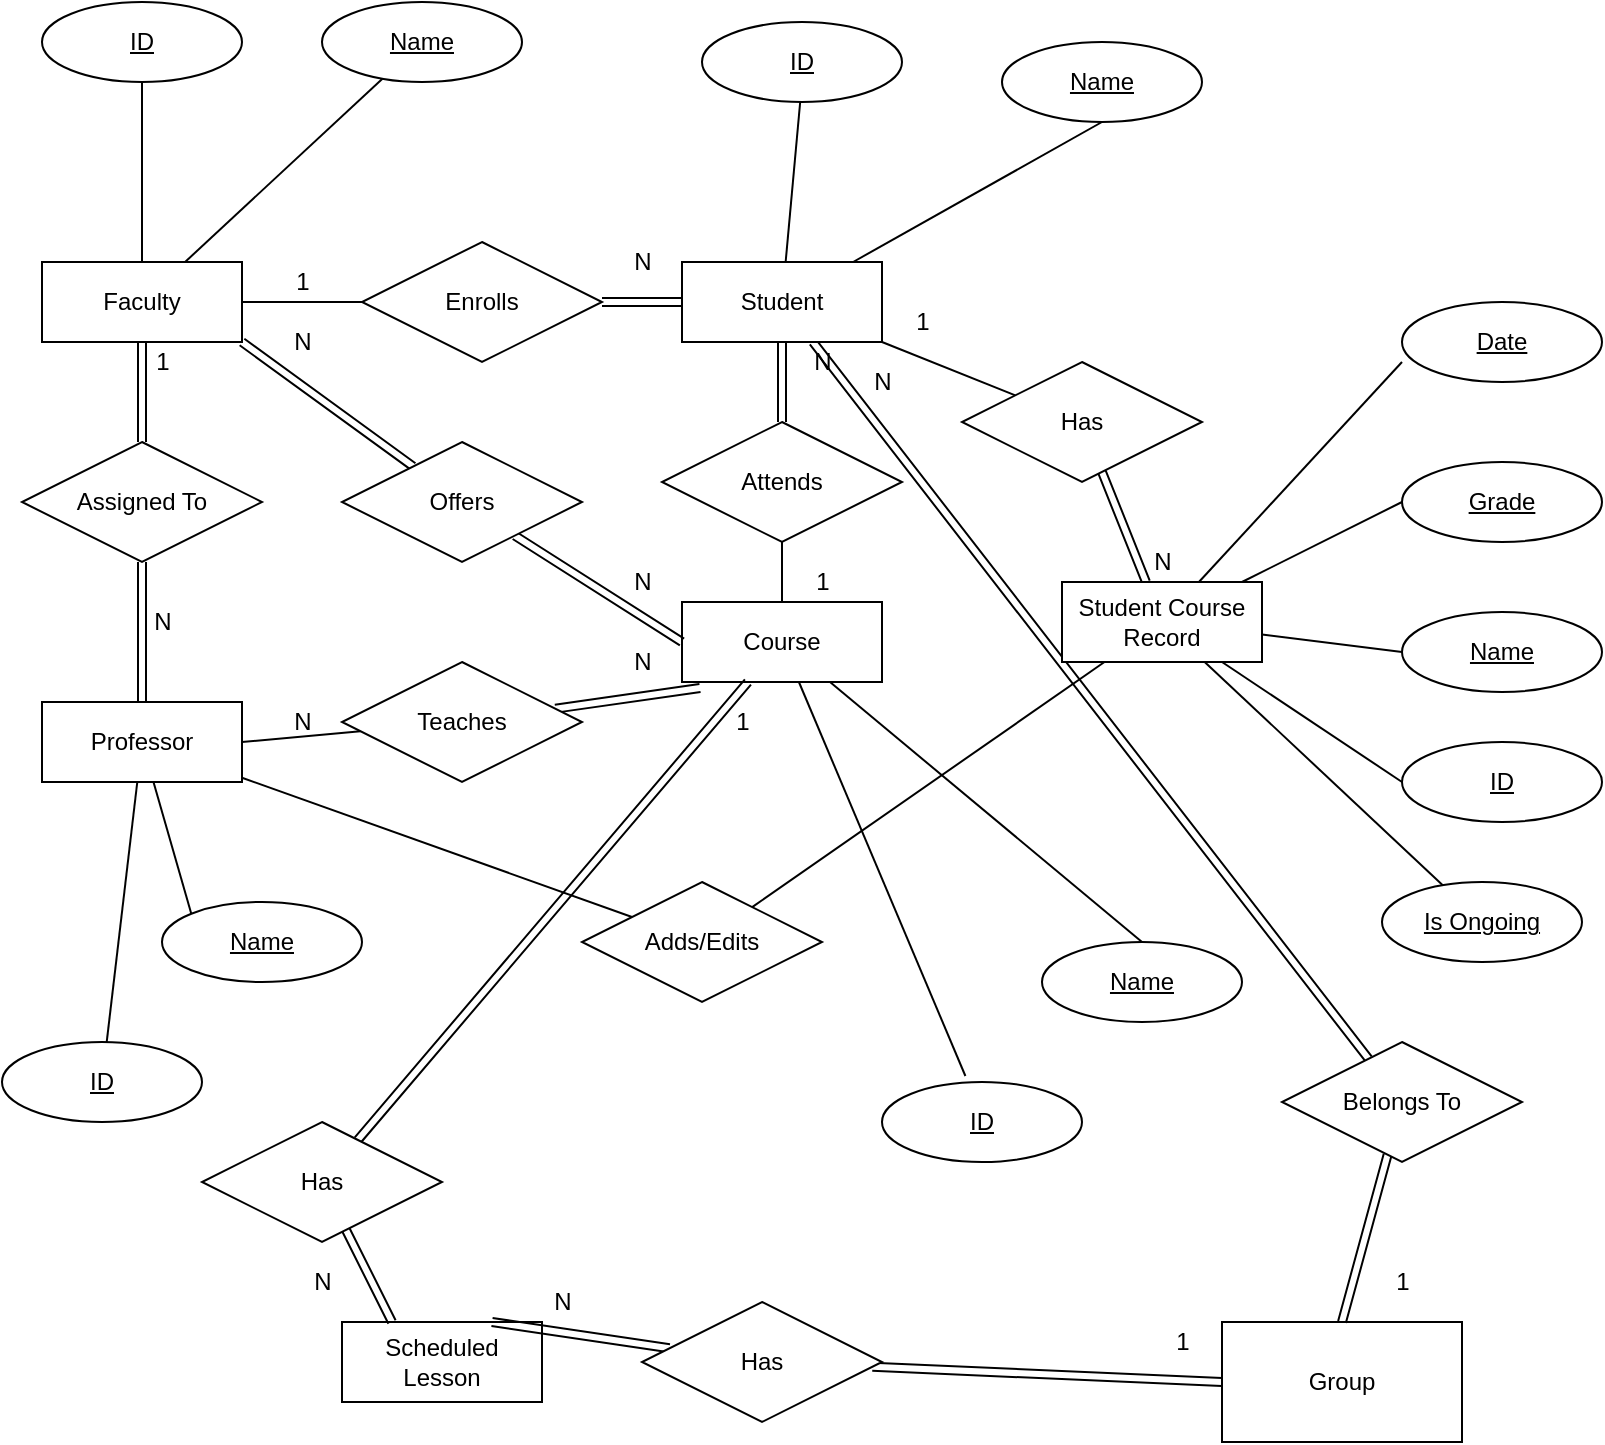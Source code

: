 <mxfile version="16.5.1" type="device"><diagram id="4wDajmpfD08yITfCmVqh" name="Page-1"><mxGraphModel dx="911" dy="1171" grid="1" gridSize="10" guides="1" tooltips="1" connect="1" arrows="1" fold="1" page="1" pageScale="1" pageWidth="850" pageHeight="1100" math="0" shadow="0"><root><mxCell id="0"/><mxCell id="1" parent="0"/><mxCell id="KBql8ap2Dby7NVcxDzYH-42" style="edgeStyle=none;rounded=0;orthogonalLoop=1;jettySize=auto;html=1;entryX=0.5;entryY=1;entryDx=0;entryDy=0;startArrow=none;startFill=0;endArrow=none;endFill=0;elbow=vertical;" edge="1" parent="1" source="KBql8ap2Dby7NVcxDzYH-1" target="KBql8ap2Dby7NVcxDzYH-40"><mxGeometry relative="1" as="geometry"/></mxCell><mxCell id="KBql8ap2Dby7NVcxDzYH-43" style="edgeStyle=none;rounded=0;orthogonalLoop=1;jettySize=auto;html=1;startArrow=none;startFill=0;endArrow=none;endFill=0;elbow=vertical;" edge="1" parent="1" source="KBql8ap2Dby7NVcxDzYH-1" target="KBql8ap2Dby7NVcxDzYH-41"><mxGeometry relative="1" as="geometry"/></mxCell><mxCell id="KBql8ap2Dby7NVcxDzYH-1" value="Faculty" style="whiteSpace=wrap;html=1;align=center;" vertex="1" parent="1"><mxGeometry x="980" y="150" width="100" height="40" as="geometry"/></mxCell><mxCell id="KBql8ap2Dby7NVcxDzYH-4" style="rounded=0;orthogonalLoop=1;jettySize=auto;html=1;startArrow=none;startFill=0;endArrow=none;endFill=0;elbow=vertical;shape=link;" edge="1" parent="1" source="KBql8ap2Dby7NVcxDzYH-2" target="KBql8ap2Dby7NVcxDzYH-3"><mxGeometry relative="1" as="geometry"/></mxCell><mxCell id="KBql8ap2Dby7NVcxDzYH-10" style="edgeStyle=none;rounded=0;orthogonalLoop=1;jettySize=auto;html=1;startArrow=none;startFill=0;endArrow=none;endFill=0;elbow=vertical;shape=link;" edge="1" parent="1" source="KBql8ap2Dby7NVcxDzYH-2" target="KBql8ap2Dby7NVcxDzYH-9"><mxGeometry relative="1" as="geometry"/></mxCell><mxCell id="KBql8ap2Dby7NVcxDzYH-33" style="edgeStyle=none;rounded=0;orthogonalLoop=1;jettySize=auto;html=1;startArrow=none;startFill=0;endArrow=none;endFill=0;elbow=vertical;" edge="1" parent="1" source="KBql8ap2Dby7NVcxDzYH-2" target="KBql8ap2Dby7NVcxDzYH-31"><mxGeometry relative="1" as="geometry"/></mxCell><mxCell id="KBql8ap2Dby7NVcxDzYH-48" style="edgeStyle=none;rounded=0;orthogonalLoop=1;jettySize=auto;html=1;startArrow=none;startFill=0;endArrow=none;endFill=0;elbow=vertical;" edge="1" parent="1" source="KBql8ap2Dby7NVcxDzYH-2"><mxGeometry relative="1" as="geometry"><mxPoint x="1360" y="60" as="targetPoint"/></mxGeometry></mxCell><mxCell id="KBql8ap2Dby7NVcxDzYH-49" style="edgeStyle=none;rounded=0;orthogonalLoop=1;jettySize=auto;html=1;entryX=0.5;entryY=1;entryDx=0;entryDy=0;startArrow=none;startFill=0;endArrow=none;endFill=0;elbow=vertical;" edge="1" parent="1" source="KBql8ap2Dby7NVcxDzYH-2" target="KBql8ap2Dby7NVcxDzYH-47"><mxGeometry relative="1" as="geometry"/></mxCell><mxCell id="KBql8ap2Dby7NVcxDzYH-78" style="edgeStyle=none;shape=link;rounded=0;orthogonalLoop=1;jettySize=auto;html=1;startArrow=none;startFill=0;endArrow=none;endFill=0;elbow=vertical;" edge="1" parent="1" source="KBql8ap2Dby7NVcxDzYH-2" target="KBql8ap2Dby7NVcxDzYH-77"><mxGeometry relative="1" as="geometry"/></mxCell><mxCell id="KBql8ap2Dby7NVcxDzYH-2" value="Student" style="whiteSpace=wrap;html=1;align=center;" vertex="1" parent="1"><mxGeometry x="1300" y="150" width="100" height="40" as="geometry"/></mxCell><mxCell id="KBql8ap2Dby7NVcxDzYH-5" style="edgeStyle=orthogonalEdgeStyle;rounded=0;orthogonalLoop=1;jettySize=auto;html=1;startArrow=none;startFill=0;endArrow=none;endFill=0;elbow=vertical;" edge="1" parent="1" source="KBql8ap2Dby7NVcxDzYH-3" target="KBql8ap2Dby7NVcxDzYH-1"><mxGeometry relative="1" as="geometry"/></mxCell><mxCell id="KBql8ap2Dby7NVcxDzYH-3" value="Enrolls" style="shape=rhombus;perimeter=rhombusPerimeter;whiteSpace=wrap;html=1;align=center;" vertex="1" parent="1"><mxGeometry x="1140" y="140" width="120" height="60" as="geometry"/></mxCell><mxCell id="KBql8ap2Dby7NVcxDzYH-6" value="1" style="text;html=1;align=center;verticalAlign=middle;resizable=0;points=[];autosize=1;strokeColor=none;fillColor=none;" vertex="1" parent="1"><mxGeometry x="1100" y="150" width="20" height="20" as="geometry"/></mxCell><mxCell id="KBql8ap2Dby7NVcxDzYH-7" value="N" style="text;html=1;align=center;verticalAlign=middle;resizable=0;points=[];autosize=1;strokeColor=none;fillColor=none;" vertex="1" parent="1"><mxGeometry x="1270" y="140" width="20" height="20" as="geometry"/></mxCell><mxCell id="KBql8ap2Dby7NVcxDzYH-11" style="edgeStyle=none;rounded=0;orthogonalLoop=1;jettySize=auto;html=1;entryX=0.5;entryY=1;entryDx=0;entryDy=0;startArrow=none;startFill=0;endArrow=none;endFill=0;elbow=vertical;" edge="1" parent="1" source="KBql8ap2Dby7NVcxDzYH-8" target="KBql8ap2Dby7NVcxDzYH-9"><mxGeometry relative="1" as="geometry"/></mxCell><mxCell id="KBql8ap2Dby7NVcxDzYH-52" style="edgeStyle=none;rounded=0;orthogonalLoop=1;jettySize=auto;html=1;entryX=0.5;entryY=0;entryDx=0;entryDy=0;startArrow=none;startFill=0;endArrow=none;endFill=0;elbow=vertical;" edge="1" parent="1" source="KBql8ap2Dby7NVcxDzYH-8" target="KBql8ap2Dby7NVcxDzYH-51"><mxGeometry relative="1" as="geometry"/></mxCell><mxCell id="KBql8ap2Dby7NVcxDzYH-53" style="edgeStyle=none;rounded=0;orthogonalLoop=1;jettySize=auto;html=1;entryX=0.417;entryY=-0.075;entryDx=0;entryDy=0;entryPerimeter=0;startArrow=none;startFill=0;endArrow=none;endFill=0;elbow=vertical;" edge="1" parent="1" source="KBql8ap2Dby7NVcxDzYH-8" target="KBql8ap2Dby7NVcxDzYH-50"><mxGeometry relative="1" as="geometry"/></mxCell><mxCell id="KBql8ap2Dby7NVcxDzYH-8" value="Course" style="whiteSpace=wrap;html=1;align=center;" vertex="1" parent="1"><mxGeometry x="1300" y="320" width="100" height="40" as="geometry"/></mxCell><mxCell id="KBql8ap2Dby7NVcxDzYH-9" value="Attends" style="shape=rhombus;perimeter=rhombusPerimeter;whiteSpace=wrap;html=1;align=center;" vertex="1" parent="1"><mxGeometry x="1290" y="230" width="120" height="60" as="geometry"/></mxCell><mxCell id="KBql8ap2Dby7NVcxDzYH-12" value="N" style="text;html=1;align=center;verticalAlign=middle;resizable=0;points=[];autosize=1;strokeColor=none;fillColor=none;" vertex="1" parent="1"><mxGeometry x="1360" y="190" width="20" height="20" as="geometry"/></mxCell><mxCell id="KBql8ap2Dby7NVcxDzYH-13" value="1" style="text;html=1;align=center;verticalAlign=middle;resizable=0;points=[];autosize=1;strokeColor=none;fillColor=none;" vertex="1" parent="1"><mxGeometry x="1360" y="300" width="20" height="20" as="geometry"/></mxCell><mxCell id="KBql8ap2Dby7NVcxDzYH-16" style="edgeStyle=none;shape=link;rounded=0;orthogonalLoop=1;jettySize=auto;html=1;startArrow=none;startFill=0;endArrow=none;endFill=0;elbow=vertical;" edge="1" parent="1" source="KBql8ap2Dby7NVcxDzYH-14" target="KBql8ap2Dby7NVcxDzYH-15"><mxGeometry relative="1" as="geometry"/></mxCell><mxCell id="KBql8ap2Dby7NVcxDzYH-38" style="edgeStyle=none;rounded=0;orthogonalLoop=1;jettySize=auto;html=1;startArrow=none;startFill=0;endArrow=none;endFill=0;elbow=vertical;" edge="1" parent="1" source="KBql8ap2Dby7NVcxDzYH-14" target="KBql8ap2Dby7NVcxDzYH-36"><mxGeometry relative="1" as="geometry"/></mxCell><mxCell id="KBql8ap2Dby7NVcxDzYH-57" style="edgeStyle=none;rounded=0;orthogonalLoop=1;jettySize=auto;html=1;startArrow=none;startFill=0;endArrow=none;endFill=0;elbow=vertical;" edge="1" parent="1" source="KBql8ap2Dby7NVcxDzYH-14" target="KBql8ap2Dby7NVcxDzYH-54"><mxGeometry relative="1" as="geometry"/></mxCell><mxCell id="KBql8ap2Dby7NVcxDzYH-58" style="edgeStyle=none;rounded=0;orthogonalLoop=1;jettySize=auto;html=1;entryX=0;entryY=0;entryDx=0;entryDy=0;startArrow=none;startFill=0;endArrow=none;endFill=0;elbow=vertical;" edge="1" parent="1" source="KBql8ap2Dby7NVcxDzYH-14" target="KBql8ap2Dby7NVcxDzYH-55"><mxGeometry relative="1" as="geometry"/></mxCell><mxCell id="KBql8ap2Dby7NVcxDzYH-14" value="Professor" style="whiteSpace=wrap;html=1;align=center;" vertex="1" parent="1"><mxGeometry x="980" y="370" width="100" height="40" as="geometry"/></mxCell><mxCell id="KBql8ap2Dby7NVcxDzYH-17" style="edgeStyle=none;shape=link;rounded=0;orthogonalLoop=1;jettySize=auto;html=1;startArrow=none;startFill=0;endArrow=none;endFill=0;elbow=vertical;" edge="1" parent="1" source="KBql8ap2Dby7NVcxDzYH-15" target="KBql8ap2Dby7NVcxDzYH-1"><mxGeometry relative="1" as="geometry"/></mxCell><mxCell id="KBql8ap2Dby7NVcxDzYH-15" value="Assigned To" style="shape=rhombus;perimeter=rhombusPerimeter;whiteSpace=wrap;html=1;align=center;" vertex="1" parent="1"><mxGeometry x="970" y="240" width="120" height="60" as="geometry"/></mxCell><mxCell id="KBql8ap2Dby7NVcxDzYH-18" value="N" style="text;html=1;align=center;verticalAlign=middle;resizable=0;points=[];autosize=1;strokeColor=none;fillColor=none;" vertex="1" parent="1"><mxGeometry x="1030" y="320" width="20" height="20" as="geometry"/></mxCell><mxCell id="KBql8ap2Dby7NVcxDzYH-19" value="1" style="text;html=1;align=center;verticalAlign=middle;resizable=0;points=[];autosize=1;strokeColor=none;fillColor=none;" vertex="1" parent="1"><mxGeometry x="1030" y="190" width="20" height="20" as="geometry"/></mxCell><mxCell id="KBql8ap2Dby7NVcxDzYH-32" style="edgeStyle=none;rounded=0;orthogonalLoop=1;jettySize=auto;html=1;startArrow=none;startFill=0;endArrow=none;endFill=0;elbow=vertical;shape=link;" edge="1" parent="1" source="KBql8ap2Dby7NVcxDzYH-20" target="KBql8ap2Dby7NVcxDzYH-31"><mxGeometry relative="1" as="geometry"/></mxCell><mxCell id="KBql8ap2Dby7NVcxDzYH-63" style="edgeStyle=none;rounded=0;orthogonalLoop=1;jettySize=auto;html=1;entryX=0;entryY=0.75;entryDx=0;entryDy=0;entryPerimeter=0;startArrow=none;startFill=0;endArrow=none;endFill=0;elbow=vertical;" edge="1" parent="1" source="KBql8ap2Dby7NVcxDzYH-20" target="KBql8ap2Dby7NVcxDzYH-62"><mxGeometry relative="1" as="geometry"/></mxCell><mxCell id="KBql8ap2Dby7NVcxDzYH-64" style="edgeStyle=none;rounded=0;orthogonalLoop=1;jettySize=auto;html=1;entryX=0;entryY=0.5;entryDx=0;entryDy=0;startArrow=none;startFill=0;endArrow=none;endFill=0;elbow=vertical;" edge="1" parent="1" source="KBql8ap2Dby7NVcxDzYH-20" target="KBql8ap2Dby7NVcxDzYH-61"><mxGeometry relative="1" as="geometry"/></mxCell><mxCell id="KBql8ap2Dby7NVcxDzYH-65" style="edgeStyle=none;rounded=0;orthogonalLoop=1;jettySize=auto;html=1;startArrow=none;startFill=0;endArrow=none;endFill=0;elbow=vertical;entryX=0;entryY=0.5;entryDx=0;entryDy=0;" edge="1" parent="1" source="KBql8ap2Dby7NVcxDzYH-20" target="KBql8ap2Dby7NVcxDzYH-60"><mxGeometry relative="1" as="geometry"><mxPoint x="1650" y="350" as="targetPoint"/></mxGeometry></mxCell><mxCell id="KBql8ap2Dby7NVcxDzYH-66" style="edgeStyle=none;rounded=0;orthogonalLoop=1;jettySize=auto;html=1;entryX=0;entryY=0.5;entryDx=0;entryDy=0;startArrow=none;startFill=0;endArrow=none;endFill=0;elbow=vertical;" edge="1" parent="1" source="KBql8ap2Dby7NVcxDzYH-20" target="KBql8ap2Dby7NVcxDzYH-59"><mxGeometry relative="1" as="geometry"/></mxCell><mxCell id="KBql8ap2Dby7NVcxDzYH-68" style="edgeStyle=none;rounded=0;orthogonalLoop=1;jettySize=auto;html=1;startArrow=none;startFill=0;endArrow=none;endFill=0;elbow=vertical;" edge="1" parent="1" source="KBql8ap2Dby7NVcxDzYH-20" target="KBql8ap2Dby7NVcxDzYH-67"><mxGeometry relative="1" as="geometry"/></mxCell><mxCell id="KBql8ap2Dby7NVcxDzYH-20" value="Student Course Record" style="whiteSpace=wrap;html=1;align=center;" vertex="1" parent="1"><mxGeometry x="1490" y="310" width="100" height="40" as="geometry"/></mxCell><mxCell id="KBql8ap2Dby7NVcxDzYH-22" style="edgeStyle=none;shape=link;rounded=0;orthogonalLoop=1;jettySize=auto;html=1;entryX=0;entryY=0.5;entryDx=0;entryDy=0;startArrow=none;startFill=0;endArrow=none;endFill=0;elbow=vertical;" edge="1" parent="1" source="KBql8ap2Dby7NVcxDzYH-21" target="KBql8ap2Dby7NVcxDzYH-8"><mxGeometry relative="1" as="geometry"/></mxCell><mxCell id="KBql8ap2Dby7NVcxDzYH-23" style="edgeStyle=none;shape=link;rounded=0;orthogonalLoop=1;jettySize=auto;html=1;entryX=1;entryY=1;entryDx=0;entryDy=0;startArrow=none;startFill=0;endArrow=none;endFill=0;elbow=vertical;" edge="1" parent="1" source="KBql8ap2Dby7NVcxDzYH-21" target="KBql8ap2Dby7NVcxDzYH-1"><mxGeometry relative="1" as="geometry"/></mxCell><mxCell id="KBql8ap2Dby7NVcxDzYH-21" value="Offers" style="shape=rhombus;perimeter=rhombusPerimeter;whiteSpace=wrap;html=1;align=center;" vertex="1" parent="1"><mxGeometry x="1130" y="240" width="120" height="60" as="geometry"/></mxCell><mxCell id="KBql8ap2Dby7NVcxDzYH-24" value="N" style="text;html=1;align=center;verticalAlign=middle;resizable=0;points=[];autosize=1;strokeColor=none;fillColor=none;" vertex="1" parent="1"><mxGeometry x="1270" y="300" width="20" height="20" as="geometry"/></mxCell><mxCell id="KBql8ap2Dby7NVcxDzYH-25" value="N" style="text;html=1;align=center;verticalAlign=middle;resizable=0;points=[];autosize=1;strokeColor=none;fillColor=none;" vertex="1" parent="1"><mxGeometry x="1100" y="180" width="20" height="20" as="geometry"/></mxCell><mxCell id="KBql8ap2Dby7NVcxDzYH-27" style="edgeStyle=none;rounded=0;orthogonalLoop=1;jettySize=auto;html=1;entryX=1;entryY=0.5;entryDx=0;entryDy=0;startArrow=none;startFill=0;endArrow=none;endFill=0;elbow=vertical;" edge="1" parent="1" source="KBql8ap2Dby7NVcxDzYH-26" target="KBql8ap2Dby7NVcxDzYH-14"><mxGeometry relative="1" as="geometry"/></mxCell><mxCell id="KBql8ap2Dby7NVcxDzYH-28" style="edgeStyle=none;shape=link;rounded=0;orthogonalLoop=1;jettySize=auto;html=1;entryX=0.09;entryY=1.075;entryDx=0;entryDy=0;entryPerimeter=0;startArrow=none;startFill=0;endArrow=none;endFill=0;elbow=vertical;" edge="1" parent="1" source="KBql8ap2Dby7NVcxDzYH-26" target="KBql8ap2Dby7NVcxDzYH-8"><mxGeometry relative="1" as="geometry"/></mxCell><mxCell id="KBql8ap2Dby7NVcxDzYH-26" value="Teaches" style="shape=rhombus;perimeter=rhombusPerimeter;whiteSpace=wrap;html=1;align=center;" vertex="1" parent="1"><mxGeometry x="1130" y="350" width="120" height="60" as="geometry"/></mxCell><mxCell id="KBql8ap2Dby7NVcxDzYH-29" value="N" style="text;html=1;align=center;verticalAlign=middle;resizable=0;points=[];autosize=1;strokeColor=none;fillColor=none;" vertex="1" parent="1"><mxGeometry x="1270" y="340" width="20" height="20" as="geometry"/></mxCell><mxCell id="KBql8ap2Dby7NVcxDzYH-30" value="N" style="text;html=1;align=center;verticalAlign=middle;resizable=0;points=[];autosize=1;strokeColor=none;fillColor=none;" vertex="1" parent="1"><mxGeometry x="1100" y="370" width="20" height="20" as="geometry"/></mxCell><mxCell id="KBql8ap2Dby7NVcxDzYH-31" value="Has" style="shape=rhombus;perimeter=rhombusPerimeter;whiteSpace=wrap;html=1;align=center;" vertex="1" parent="1"><mxGeometry x="1440" y="200" width="120" height="60" as="geometry"/></mxCell><mxCell id="KBql8ap2Dby7NVcxDzYH-34" value="1" style="text;html=1;align=center;verticalAlign=middle;resizable=0;points=[];autosize=1;strokeColor=none;fillColor=none;" vertex="1" parent="1"><mxGeometry x="1410" y="170" width="20" height="20" as="geometry"/></mxCell><mxCell id="KBql8ap2Dby7NVcxDzYH-35" value="N" style="text;html=1;align=center;verticalAlign=middle;resizable=0;points=[];autosize=1;strokeColor=none;fillColor=none;" vertex="1" parent="1"><mxGeometry x="1530" y="290" width="20" height="20" as="geometry"/></mxCell><mxCell id="KBql8ap2Dby7NVcxDzYH-39" style="edgeStyle=none;rounded=0;orthogonalLoop=1;jettySize=auto;html=1;startArrow=none;startFill=0;endArrow=none;endFill=0;elbow=vertical;" edge="1" parent="1" source="KBql8ap2Dby7NVcxDzYH-36" target="KBql8ap2Dby7NVcxDzYH-20"><mxGeometry relative="1" as="geometry"/></mxCell><mxCell id="KBql8ap2Dby7NVcxDzYH-36" value="Adds/Edits" style="shape=rhombus;perimeter=rhombusPerimeter;whiteSpace=wrap;html=1;align=center;" vertex="1" parent="1"><mxGeometry x="1250" y="460" width="120" height="60" as="geometry"/></mxCell><mxCell id="KBql8ap2Dby7NVcxDzYH-40" value="ID" style="ellipse;whiteSpace=wrap;html=1;align=center;fontStyle=4;" vertex="1" parent="1"><mxGeometry x="980" y="20" width="100" height="40" as="geometry"/></mxCell><mxCell id="KBql8ap2Dby7NVcxDzYH-41" value="&lt;u&gt;Name&lt;/u&gt;" style="ellipse;whiteSpace=wrap;html=1;align=center;" vertex="1" parent="1"><mxGeometry x="1120" y="20" width="100" height="40" as="geometry"/></mxCell><mxCell id="KBql8ap2Dby7NVcxDzYH-46" value="ID" style="ellipse;whiteSpace=wrap;html=1;align=center;fontStyle=4;" vertex="1" parent="1"><mxGeometry x="1310" y="30" width="100" height="40" as="geometry"/></mxCell><mxCell id="KBql8ap2Dby7NVcxDzYH-47" value="&lt;u&gt;Name&lt;/u&gt;" style="ellipse;whiteSpace=wrap;html=1;align=center;" vertex="1" parent="1"><mxGeometry x="1460" y="40" width="100" height="40" as="geometry"/></mxCell><mxCell id="KBql8ap2Dby7NVcxDzYH-50" value="&lt;u&gt;ID&lt;/u&gt;" style="ellipse;whiteSpace=wrap;html=1;align=center;" vertex="1" parent="1"><mxGeometry x="1400" y="560" width="100" height="40" as="geometry"/></mxCell><mxCell id="KBql8ap2Dby7NVcxDzYH-51" value="&lt;u&gt;Name&lt;/u&gt;" style="ellipse;whiteSpace=wrap;html=1;align=center;" vertex="1" parent="1"><mxGeometry x="1480" y="490" width="100" height="40" as="geometry"/></mxCell><mxCell id="KBql8ap2Dby7NVcxDzYH-54" value="&lt;u&gt;ID&lt;/u&gt;" style="ellipse;whiteSpace=wrap;html=1;align=center;" vertex="1" parent="1"><mxGeometry x="960" y="540" width="100" height="40" as="geometry"/></mxCell><mxCell id="KBql8ap2Dby7NVcxDzYH-55" value="&lt;u&gt;Name&lt;/u&gt;" style="ellipse;whiteSpace=wrap;html=1;align=center;" vertex="1" parent="1"><mxGeometry x="1040" y="470" width="100" height="40" as="geometry"/></mxCell><mxCell id="KBql8ap2Dby7NVcxDzYH-59" value="&lt;u&gt;ID&lt;/u&gt;" style="ellipse;whiteSpace=wrap;html=1;align=center;" vertex="1" parent="1"><mxGeometry x="1660" y="390" width="100" height="40" as="geometry"/></mxCell><mxCell id="KBql8ap2Dby7NVcxDzYH-60" value="&lt;u&gt;Name&lt;/u&gt;" style="ellipse;whiteSpace=wrap;html=1;align=center;" vertex="1" parent="1"><mxGeometry x="1660" y="325" width="100" height="40" as="geometry"/></mxCell><mxCell id="KBql8ap2Dby7NVcxDzYH-61" value="&lt;u&gt;Grade&lt;/u&gt;" style="ellipse;whiteSpace=wrap;html=1;align=center;" vertex="1" parent="1"><mxGeometry x="1660" y="250" width="100" height="40" as="geometry"/></mxCell><mxCell id="KBql8ap2Dby7NVcxDzYH-62" value="&lt;u&gt;Date&lt;/u&gt;" style="ellipse;whiteSpace=wrap;html=1;align=center;" vertex="1" parent="1"><mxGeometry x="1660" y="170" width="100" height="40" as="geometry"/></mxCell><mxCell id="KBql8ap2Dby7NVcxDzYH-67" value="&lt;u&gt;Is Ongoing&lt;/u&gt;" style="ellipse;whiteSpace=wrap;html=1;align=center;" vertex="1" parent="1"><mxGeometry x="1650" y="460" width="100" height="40" as="geometry"/></mxCell><mxCell id="KBql8ap2Dby7NVcxDzYH-69" value="Scheduled Lesson" style="whiteSpace=wrap;html=1;align=center;" vertex="1" parent="1"><mxGeometry x="1130" y="680" width="100" height="40" as="geometry"/></mxCell><mxCell id="KBql8ap2Dby7NVcxDzYH-72" style="edgeStyle=none;rounded=0;orthogonalLoop=1;jettySize=auto;html=1;entryX=0.75;entryY=0;entryDx=0;entryDy=0;startArrow=none;startFill=0;endArrow=none;endFill=0;elbow=vertical;shape=link;" edge="1" parent="1" source="KBql8ap2Dby7NVcxDzYH-70" target="KBql8ap2Dby7NVcxDzYH-69"><mxGeometry relative="1" as="geometry"/></mxCell><mxCell id="KBql8ap2Dby7NVcxDzYH-82" style="edgeStyle=none;shape=link;rounded=0;orthogonalLoop=1;jettySize=auto;html=1;entryX=0;entryY=0.5;entryDx=0;entryDy=0;startArrow=none;startFill=0;endArrow=none;endFill=0;elbow=vertical;" edge="1" parent="1" source="KBql8ap2Dby7NVcxDzYH-70" target="KBql8ap2Dby7NVcxDzYH-76"><mxGeometry relative="1" as="geometry"/></mxCell><mxCell id="KBql8ap2Dby7NVcxDzYH-70" value="Has" style="shape=rhombus;perimeter=rhombusPerimeter;whiteSpace=wrap;html=1;align=center;" vertex="1" parent="1"><mxGeometry x="1280" y="670" width="120" height="60" as="geometry"/></mxCell><mxCell id="KBql8ap2Dby7NVcxDzYH-73" style="edgeStyle=none;rounded=0;orthogonalLoop=1;jettySize=auto;html=1;entryX=0.25;entryY=0;entryDx=0;entryDy=0;startArrow=none;startFill=0;endArrow=none;endFill=0;elbow=vertical;shape=link;" edge="1" parent="1" source="KBql8ap2Dby7NVcxDzYH-71" target="KBql8ap2Dby7NVcxDzYH-69"><mxGeometry relative="1" as="geometry"/></mxCell><mxCell id="KBql8ap2Dby7NVcxDzYH-84" style="edgeStyle=none;shape=link;rounded=0;orthogonalLoop=1;jettySize=auto;html=1;startArrow=none;startFill=0;endArrow=none;endFill=0;elbow=vertical;" edge="1" parent="1" source="KBql8ap2Dby7NVcxDzYH-71" target="KBql8ap2Dby7NVcxDzYH-8"><mxGeometry relative="1" as="geometry"/></mxCell><mxCell id="KBql8ap2Dby7NVcxDzYH-71" value="Has" style="shape=rhombus;perimeter=rhombusPerimeter;whiteSpace=wrap;html=1;align=center;" vertex="1" parent="1"><mxGeometry x="1060" y="580" width="120" height="60" as="geometry"/></mxCell><mxCell id="KBql8ap2Dby7NVcxDzYH-74" value="N" style="text;html=1;align=center;verticalAlign=middle;resizable=0;points=[];autosize=1;strokeColor=none;fillColor=none;" vertex="1" parent="1"><mxGeometry x="1230" y="660" width="20" height="20" as="geometry"/></mxCell><mxCell id="KBql8ap2Dby7NVcxDzYH-75" value="N" style="text;html=1;align=center;verticalAlign=middle;resizable=0;points=[];autosize=1;strokeColor=none;fillColor=none;" vertex="1" parent="1"><mxGeometry x="1110" y="650" width="20" height="20" as="geometry"/></mxCell><mxCell id="KBql8ap2Dby7NVcxDzYH-76" value="Group" style="whiteSpace=wrap;html=1;" vertex="1" parent="1"><mxGeometry x="1570" y="680" width="120" height="60" as="geometry"/></mxCell><mxCell id="KBql8ap2Dby7NVcxDzYH-80" style="edgeStyle=none;shape=link;rounded=0;orthogonalLoop=1;jettySize=auto;html=1;entryX=0.5;entryY=0;entryDx=0;entryDy=0;startArrow=none;startFill=0;endArrow=none;endFill=0;elbow=vertical;" edge="1" parent="1" source="KBql8ap2Dby7NVcxDzYH-77" target="KBql8ap2Dby7NVcxDzYH-76"><mxGeometry relative="1" as="geometry"/></mxCell><mxCell id="KBql8ap2Dby7NVcxDzYH-77" value="Belongs To" style="shape=rhombus;perimeter=rhombusPerimeter;whiteSpace=wrap;html=1;align=center;" vertex="1" parent="1"><mxGeometry x="1600" y="540" width="120" height="60" as="geometry"/></mxCell><mxCell id="KBql8ap2Dby7NVcxDzYH-79" value="N" style="text;html=1;align=center;verticalAlign=middle;resizable=0;points=[];autosize=1;strokeColor=none;fillColor=none;" vertex="1" parent="1"><mxGeometry x="1390" y="200" width="20" height="20" as="geometry"/></mxCell><mxCell id="KBql8ap2Dby7NVcxDzYH-81" value="1" style="text;html=1;align=center;verticalAlign=middle;resizable=0;points=[];autosize=1;strokeColor=none;fillColor=none;" vertex="1" parent="1"><mxGeometry x="1650" y="650" width="20" height="20" as="geometry"/></mxCell><mxCell id="KBql8ap2Dby7NVcxDzYH-83" value="1" style="text;html=1;align=center;verticalAlign=middle;resizable=0;points=[];autosize=1;strokeColor=none;fillColor=none;" vertex="1" parent="1"><mxGeometry x="1540" y="680" width="20" height="20" as="geometry"/></mxCell><mxCell id="KBql8ap2Dby7NVcxDzYH-85" value="1" style="text;html=1;align=center;verticalAlign=middle;resizable=0;points=[];autosize=1;strokeColor=none;fillColor=none;" vertex="1" parent="1"><mxGeometry x="1320" y="370" width="20" height="20" as="geometry"/></mxCell></root></mxGraphModel></diagram></mxfile>